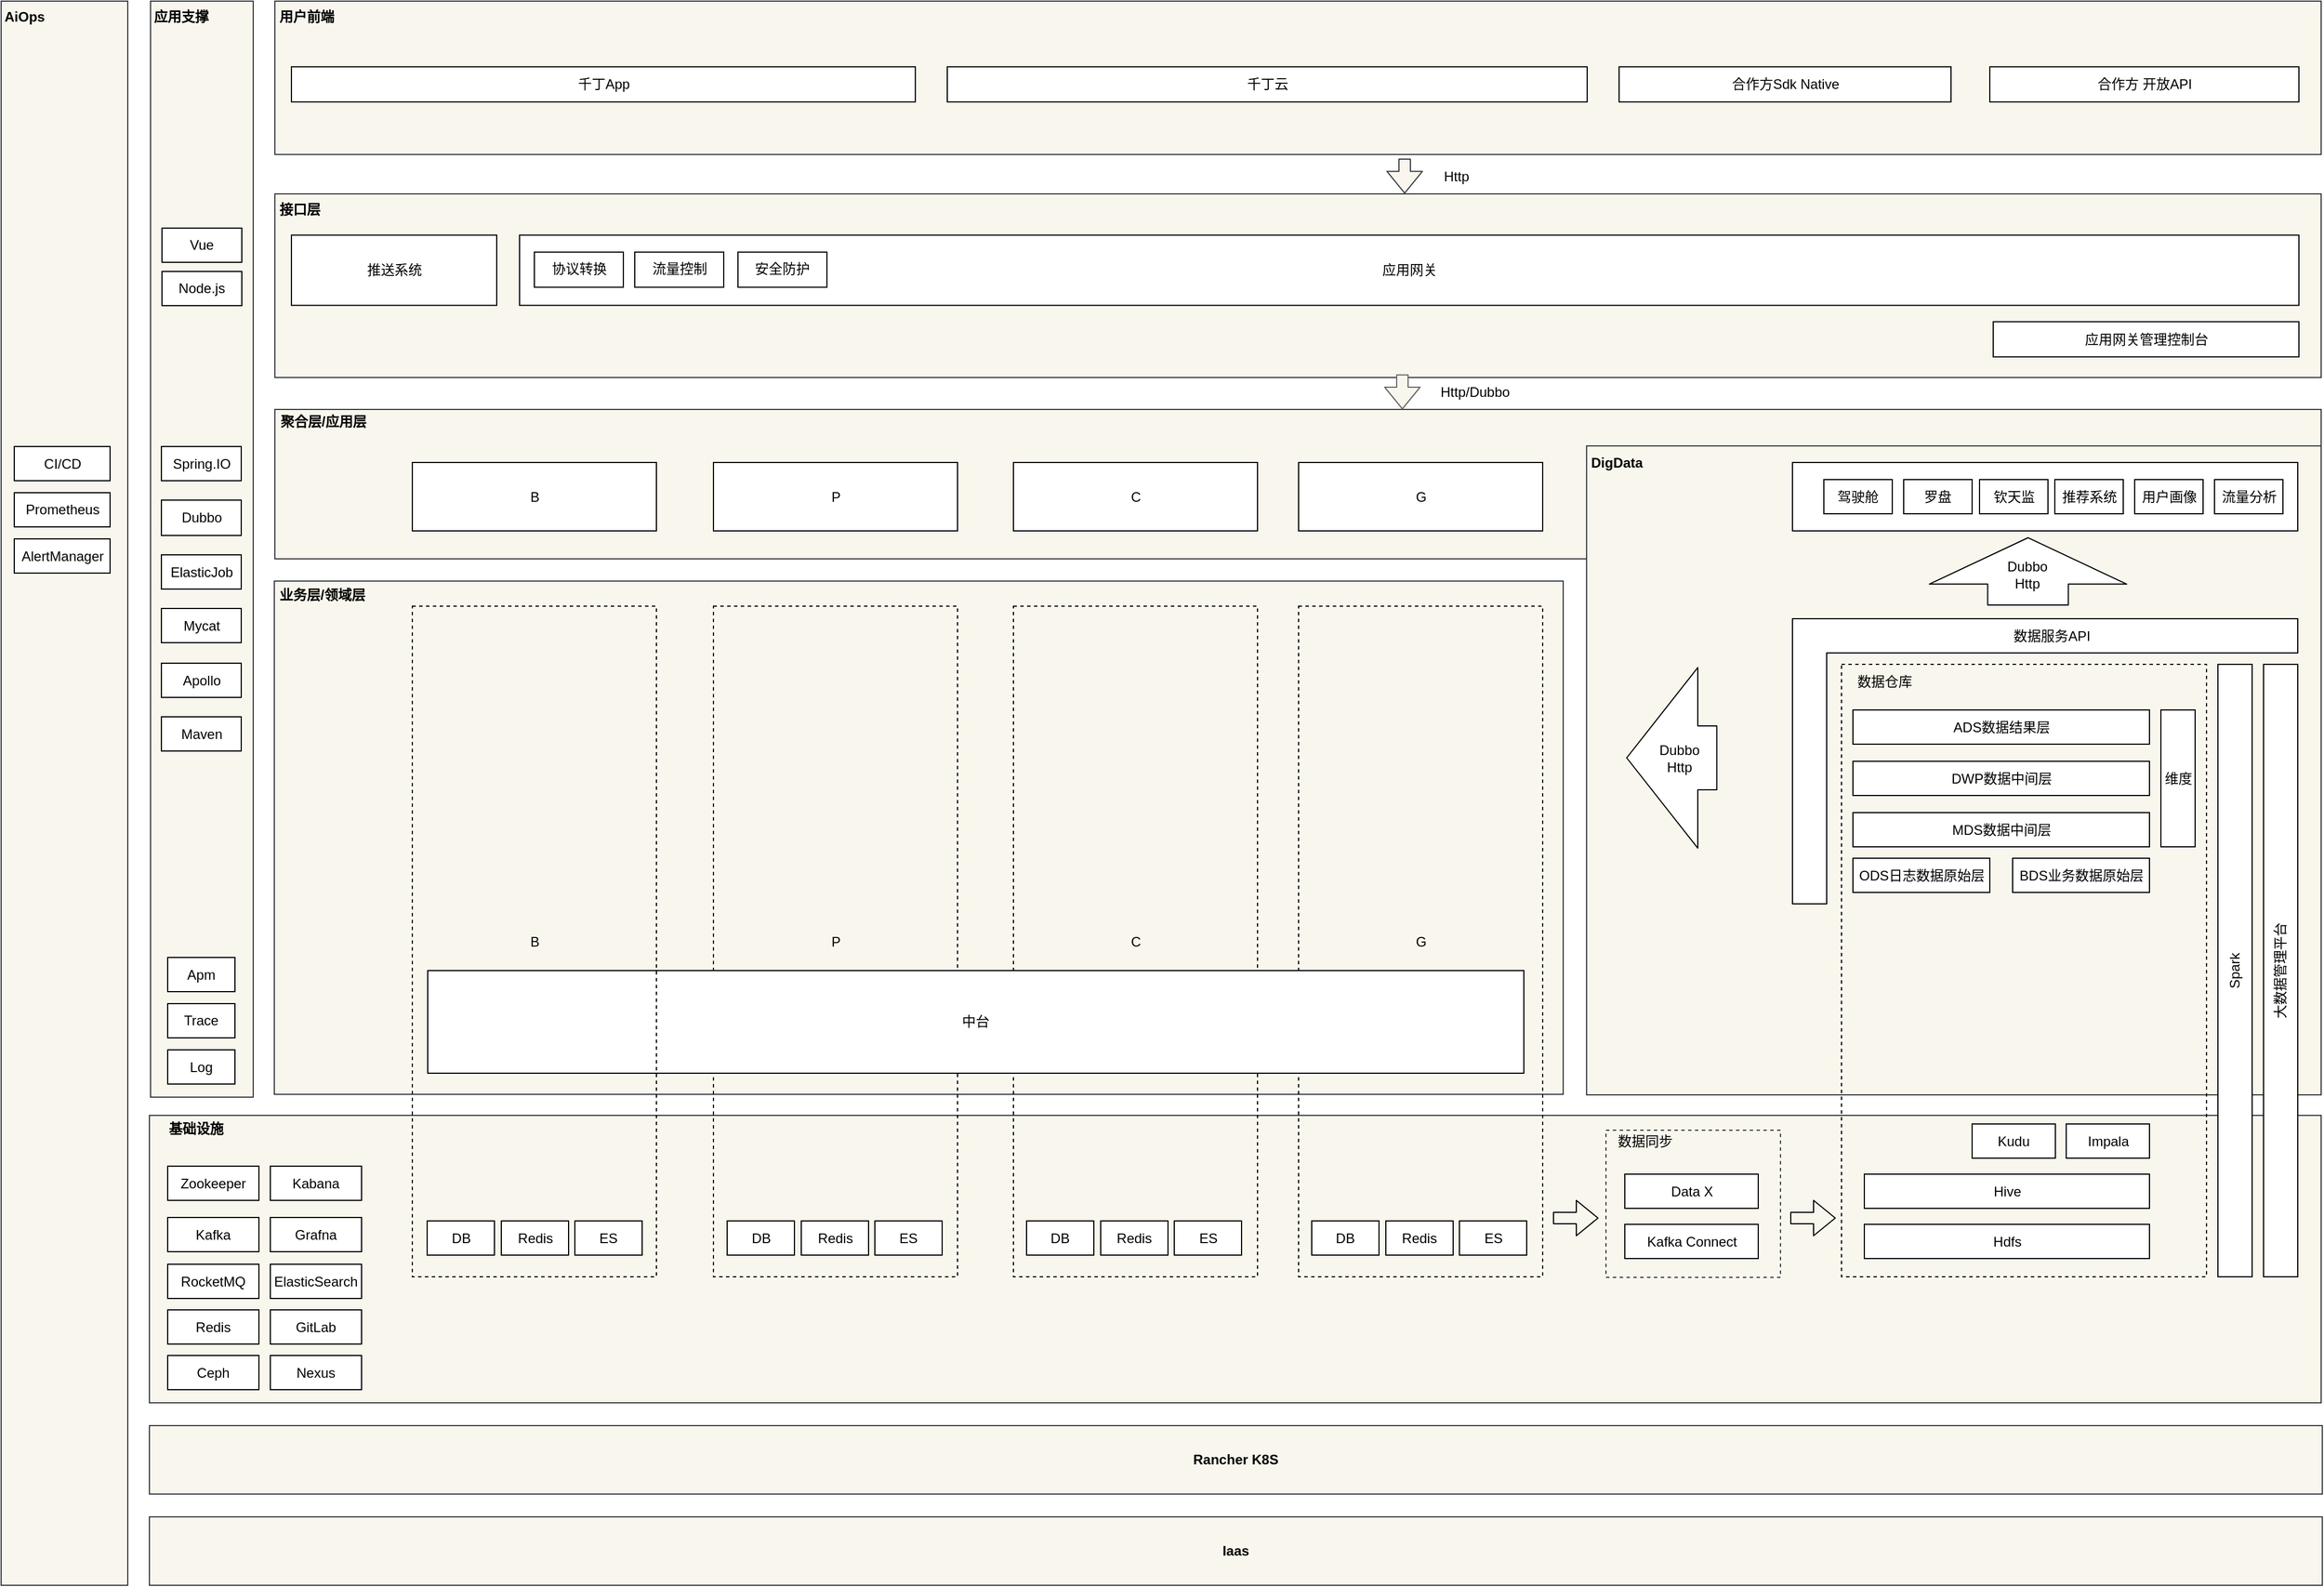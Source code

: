 <mxfile version="10.5.9" type="github"><diagram id="gZfXgEAvMZiGliKcLrUv" name="第 1 页"><mxGraphModel dx="1930" dy="1080" grid="1" gridSize="10" guides="1" tooltips="1" connect="1" arrows="1" fold="1" page="1" pageScale="1" pageWidth="2336" pageHeight="1654" math="0" shadow="0"><root><mxCell id="0"/><mxCell id="1" parent="0"/><mxCell id="lrTJqoWc7KFbBYRk6h20-236" value="" style="rounded=0;whiteSpace=wrap;html=1;fillColor=#f9f7ed;strokeColor=#36393d;" vertex="1" parent="1"><mxGeometry x="276" y="1127" width="1904" height="252" as="geometry"/></mxCell><mxCell id="lrTJqoWc7KFbBYRk6h20-272" value="" style="rounded=0;whiteSpace=wrap;html=1;fillColor=#f9f7ed;strokeColor=#36393d;" vertex="1" parent="1"><mxGeometry x="385.5" y="658.5" width="1130" height="450" as="geometry"/></mxCell><mxCell id="JePJEdjQb_DwqaGJ7nX6-8" value="" style="rounded=0;whiteSpace=wrap;html=1;fillColor=#f9f7ed;strokeColor=#36393d;" parent="1" vertex="1"><mxGeometry x="386" y="508" width="1794" height="131" as="geometry"/></mxCell><mxCell id="lrTJqoWc7KFbBYRk6h20-53" value="" style="rounded=0;whiteSpace=wrap;html=1;fillColor=#f9f7ed;strokeColor=#36393d;" vertex="1" parent="1"><mxGeometry x="1536" y="540" width="644" height="569" as="geometry"/></mxCell><mxCell id="lrTJqoWc7KFbBYRk6h20-26" value="" style="rounded=0;whiteSpace=wrap;html=1;dashed=1;fillColor=none;" vertex="1" parent="1"><mxGeometry x="1759.5" y="731.5" width="320" height="537" as="geometry"/></mxCell><mxCell id="JePJEdjQb_DwqaGJ7nX6-13" value="" style="rounded=0;whiteSpace=wrap;html=1;" parent="1" vertex="1"><mxGeometry x="1716.5" y="554.5" width="443" height="60" as="geometry"/></mxCell><mxCell id="lrTJqoWc7KFbBYRk6h20-5" value="&lt;b&gt;Rancher K8S&lt;/b&gt;" style="rounded=0;whiteSpace=wrap;html=1;fillColor=#f9f7ed;strokeColor=#36393d;" vertex="1" parent="1"><mxGeometry x="276" y="1399" width="1905" height="60" as="geometry"/></mxCell><mxCell id="lrTJqoWc7KFbBYRk6h20-6" value="&lt;b&gt;Iaas&lt;/b&gt;" style="rounded=0;whiteSpace=wrap;html=1;fillColor=#f9f7ed;strokeColor=#36393d;" vertex="1" parent="1"><mxGeometry x="276" y="1479" width="1905" height="60" as="geometry"/></mxCell><mxCell id="lrTJqoWc7KFbBYRk6h20-11" value="ODS日志数据原始层" style="rounded=0;whiteSpace=wrap;html=1;" vertex="1" parent="1"><mxGeometry x="1769.5" y="901.5" width="120" height="30" as="geometry"/></mxCell><mxCell id="lrTJqoWc7KFbBYRk6h20-12" value="BDS业务数据原始层" style="rounded=0;whiteSpace=wrap;html=1;" vertex="1" parent="1"><mxGeometry x="1909.5" y="901.5" width="120" height="30" as="geometry"/></mxCell><mxCell id="lrTJqoWc7KFbBYRk6h20-13" value="MDS数据中间层" style="rounded=0;whiteSpace=wrap;html=1;" vertex="1" parent="1"><mxGeometry x="1769.5" y="861.5" width="260" height="30" as="geometry"/></mxCell><mxCell id="lrTJqoWc7KFbBYRk6h20-16" value="DWP数据中间层" style="rounded=0;whiteSpace=wrap;html=1;" vertex="1" parent="1"><mxGeometry x="1769.5" y="816.5" width="260" height="30" as="geometry"/></mxCell><mxCell id="lrTJqoWc7KFbBYRk6h20-17" value="ADS数据结果层" style="rounded=0;whiteSpace=wrap;html=1;" vertex="1" parent="1"><mxGeometry x="1769.5" y="771.5" width="260" height="30" as="geometry"/></mxCell><mxCell id="lrTJqoWc7KFbBYRk6h20-18" value="大数据管理平台" style="rounded=0;whiteSpace=wrap;html=1;verticalAlign=middle;horizontal=0;flipH=1;flipV=1;" vertex="1" parent="1"><mxGeometry x="2129.5" y="731.5" width="30" height="537" as="geometry"/></mxCell><mxCell id="lrTJqoWc7KFbBYRk6h20-19" value="维度&lt;br&gt;" style="rounded=0;whiteSpace=wrap;html=1;" vertex="1" parent="1"><mxGeometry x="2039.5" y="771.5" width="30" height="120" as="geometry"/></mxCell><mxCell id="lrTJqoWc7KFbBYRk6h20-23" value="Spark" style="rounded=0;whiteSpace=wrap;html=1;horizontal=0;verticalAlign=middle;flipH=1;flipV=1;" vertex="1" parent="1"><mxGeometry x="2089.5" y="731.5" width="30" height="537" as="geometry"/></mxCell><mxCell id="lrTJqoWc7KFbBYRk6h20-28" value="&lt;span style=&quot;font-weight: normal&quot;&gt;数据仓库&lt;/span&gt;" style="text;html=1;strokeColor=none;fillColor=none;align=center;verticalAlign=middle;whiteSpace=wrap;rounded=0;dashed=1;fontStyle=1" vertex="1" parent="1"><mxGeometry x="1759.5" y="736.5" width="75" height="20" as="geometry"/></mxCell><mxCell id="lrTJqoWc7KFbBYRk6h20-42" value="推荐系统" style="rounded=0;whiteSpace=wrap;html=1;" vertex="1" parent="1"><mxGeometry x="1946.5" y="569.5" width="60" height="30" as="geometry"/></mxCell><mxCell id="lrTJqoWc7KFbBYRk6h20-43" value="用户画像" style="rounded=0;whiteSpace=wrap;html=1;" vertex="1" parent="1"><mxGeometry x="2016.5" y="569.5" width="60" height="30" as="geometry"/></mxCell><mxCell id="lrTJqoWc7KFbBYRk6h20-44" value="流量分析" style="rounded=0;whiteSpace=wrap;html=1;" vertex="1" parent="1"><mxGeometry x="2086.5" y="569.5" width="60" height="30" as="geometry"/></mxCell><mxCell id="lrTJqoWc7KFbBYRk6h20-45" value="驾驶舱" style="rounded=0;whiteSpace=wrap;html=1;" vertex="1" parent="1"><mxGeometry x="1744" y="569.5" width="60" height="30" as="geometry"/></mxCell><mxCell id="lrTJqoWc7KFbBYRk6h20-46" value="罗盘" style="rounded=0;whiteSpace=wrap;html=1;" vertex="1" parent="1"><mxGeometry x="1814" y="569.5" width="60" height="30" as="geometry"/></mxCell><mxCell id="lrTJqoWc7KFbBYRk6h20-47" value="钦天监" style="rounded=0;whiteSpace=wrap;html=1;" vertex="1" parent="1"><mxGeometry x="1880.5" y="569.5" width="60" height="30" as="geometry"/></mxCell><mxCell id="lrTJqoWc7KFbBYRk6h20-48" value="" style="shape=corner;whiteSpace=wrap;html=1;dx=30;dy=30;" vertex="1" parent="1"><mxGeometry x="1716.5" y="691.5" width="443" height="250" as="geometry"/></mxCell><mxCell id="lrTJqoWc7KFbBYRk6h20-50" value="数据服务API" style="text;html=1;strokeColor=none;fillColor=none;align=center;verticalAlign=middle;whiteSpace=wrap;rounded=0;" vertex="1" parent="1"><mxGeometry x="1893.5" y="696.5" width="100" height="20" as="geometry"/></mxCell><mxCell id="lrTJqoWc7KFbBYRk6h20-54" value="DigData" style="text;html=1;strokeColor=none;fillColor=none;align=left;verticalAlign=middle;whiteSpace=wrap;rounded=0;dashed=1;fontStyle=1" vertex="1" parent="1"><mxGeometry x="1538" y="544.5" width="69" height="20" as="geometry"/></mxCell><mxCell id="lrTJqoWc7KFbBYRk6h20-96" value="Hdfs" style="rounded=0;whiteSpace=wrap;html=1;" vertex="1" parent="1"><mxGeometry x="1779.5" y="1222.5" width="250" height="30" as="geometry"/></mxCell><mxCell id="lrTJqoWc7KFbBYRk6h20-108" value="G" style="rounded=0;whiteSpace=wrap;html=1;fillColor=none;dashed=1;" vertex="1" parent="1"><mxGeometry x="1283.5" y="680.5" width="214" height="588" as="geometry"/></mxCell><mxCell id="lrTJqoWc7KFbBYRk6h20-133" value="DB" style="rounded=0;whiteSpace=wrap;html=1;strokeWidth=1;" vertex="1" parent="1"><mxGeometry x="519.5" y="1219.5" width="59" height="30" as="geometry"/></mxCell><mxCell id="lrTJqoWc7KFbBYRk6h20-134" value="ES" style="rounded=0;whiteSpace=wrap;html=1;strokeWidth=1;" vertex="1" parent="1"><mxGeometry x="649" y="1219.5" width="59" height="30" as="geometry"/></mxCell><mxCell id="lrTJqoWc7KFbBYRk6h20-135" value="Redis" style="rounded=0;whiteSpace=wrap;html=1;strokeWidth=1;" vertex="1" parent="1"><mxGeometry x="584.5" y="1219.5" width="59" height="30" as="geometry"/></mxCell><mxCell id="lrTJqoWc7KFbBYRk6h20-168" value="" style="rounded=0;whiteSpace=wrap;html=1;fillColor=#f9f7ed;strokeColor=#36393d;" vertex="1" parent="1"><mxGeometry x="146" y="150" width="111" height="1389" as="geometry"/></mxCell><mxCell id="lrTJqoWc7KFbBYRk6h20-170" value="" style="rounded=0;whiteSpace=wrap;html=1;fillColor=#f9f7ed;strokeColor=#36393d;" vertex="1" parent="1"><mxGeometry x="277" y="150" width="90" height="961" as="geometry"/></mxCell><mxCell id="lrTJqoWc7KFbBYRk6h20-71" value="Dubbo" style="rounded=0;whiteSpace=wrap;html=1;strokeWidth=1;" vertex="1" parent="1"><mxGeometry x="286.5" y="587.5" width="70" height="31" as="geometry"/></mxCell><mxCell id="lrTJqoWc7KFbBYRk6h20-70" value="Spring.IO" style="rounded=0;whiteSpace=wrap;html=1;strokeWidth=1;" vertex="1" parent="1"><mxGeometry x="286.5" y="540.5" width="70" height="30" as="geometry"/></mxCell><mxCell id="lrTJqoWc7KFbBYRk6h20-72" value="ElasticJob" style="rounded=0;whiteSpace=wrap;html=1;strokeWidth=1;" vertex="1" parent="1"><mxGeometry x="286.5" y="635.5" width="70" height="30" as="geometry"/></mxCell><mxCell id="lrTJqoWc7KFbBYRk6h20-73" value="Mycat" style="rounded=0;whiteSpace=wrap;html=1;strokeWidth=1;" vertex="1" parent="1"><mxGeometry x="286.5" y="682.5" width="70" height="30" as="geometry"/></mxCell><mxCell id="lrTJqoWc7KFbBYRk6h20-76" value="Apollo" style="rounded=0;whiteSpace=wrap;html=1;strokeWidth=1;" vertex="1" parent="1"><mxGeometry x="286.5" y="730.5" width="70" height="30" as="geometry"/></mxCell><mxCell id="lrTJqoWc7KFbBYRk6h20-172" value="Maven" style="rounded=0;whiteSpace=wrap;html=1;strokeWidth=1;" vertex="1" parent="1"><mxGeometry x="286.5" y="777.5" width="70" height="30" as="geometry"/></mxCell><mxCell id="lrTJqoWc7KFbBYRk6h20-176" value="CI/CD" style="rounded=0;whiteSpace=wrap;html=1;strokeWidth=1;" vertex="1" parent="1"><mxGeometry x="157.5" y="540.5" width="84" height="30" as="geometry"/></mxCell><mxCell id="lrTJqoWc7KFbBYRk6h20-177" value="Prometheus" style="rounded=0;whiteSpace=wrap;html=1;strokeWidth=1;" vertex="1" parent="1"><mxGeometry x="157.5" y="581" width="84" height="30" as="geometry"/></mxCell><mxCell id="lrTJqoWc7KFbBYRk6h20-178" value="AlertManager" style="rounded=0;whiteSpace=wrap;html=1;strokeWidth=1;" vertex="1" parent="1"><mxGeometry x="157.5" y="621.5" width="84" height="30" as="geometry"/></mxCell><mxCell id="lrTJqoWc7KFbBYRk6h20-179" value="Zookeeper" style="rounded=0;whiteSpace=wrap;html=1;strokeWidth=1;" vertex="1" parent="1"><mxGeometry x="292" y="1171.5" width="80" height="30" as="geometry"/></mxCell><mxCell id="lrTJqoWc7KFbBYRk6h20-217" value="P" style="rounded=0;whiteSpace=wrap;html=1;fillColor=none;dashed=1;" vertex="1" parent="1"><mxGeometry x="770.5" y="680.5" width="214" height="588" as="geometry"/></mxCell><mxCell id="lrTJqoWc7KFbBYRk6h20-218" value="C" style="rounded=0;whiteSpace=wrap;html=1;fillColor=none;dashed=1;" vertex="1" parent="1"><mxGeometry x="1033.5" y="680.5" width="214" height="588" as="geometry"/></mxCell><mxCell id="lrTJqoWc7KFbBYRk6h20-219" value="DB" style="rounded=0;whiteSpace=wrap;html=1;strokeWidth=1;" vertex="1" parent="1"><mxGeometry x="782.5" y="1219.5" width="59" height="30" as="geometry"/></mxCell><mxCell id="lrTJqoWc7KFbBYRk6h20-220" value="ES" style="rounded=0;whiteSpace=wrap;html=1;strokeWidth=1;" vertex="1" parent="1"><mxGeometry x="912" y="1219.5" width="59" height="30" as="geometry"/></mxCell><mxCell id="lrTJqoWc7KFbBYRk6h20-221" value="Redis" style="rounded=0;whiteSpace=wrap;html=1;strokeWidth=1;" vertex="1" parent="1"><mxGeometry x="847.5" y="1219.5" width="59" height="30" as="geometry"/></mxCell><mxCell id="lrTJqoWc7KFbBYRk6h20-222" value="DB" style="rounded=0;whiteSpace=wrap;html=1;strokeWidth=1;" vertex="1" parent="1"><mxGeometry x="1045" y="1219.5" width="59" height="30" as="geometry"/></mxCell><mxCell id="lrTJqoWc7KFbBYRk6h20-223" value="ES" style="rounded=0;whiteSpace=wrap;html=1;strokeWidth=1;" vertex="1" parent="1"><mxGeometry x="1174.5" y="1219.5" width="59" height="30" as="geometry"/></mxCell><mxCell id="lrTJqoWc7KFbBYRk6h20-224" value="Redis" style="rounded=0;whiteSpace=wrap;html=1;strokeWidth=1;" vertex="1" parent="1"><mxGeometry x="1110" y="1219.5" width="59" height="30" as="geometry"/></mxCell><mxCell id="lrTJqoWc7KFbBYRk6h20-225" value="DB" style="rounded=0;whiteSpace=wrap;html=1;strokeWidth=1;" vertex="1" parent="1"><mxGeometry x="1295" y="1219.5" width="59" height="30" as="geometry"/></mxCell><mxCell id="lrTJqoWc7KFbBYRk6h20-226" value="ES" style="rounded=0;whiteSpace=wrap;html=1;strokeWidth=1;" vertex="1" parent="1"><mxGeometry x="1424.5" y="1219.5" width="59" height="30" as="geometry"/></mxCell><mxCell id="lrTJqoWc7KFbBYRk6h20-227" value="Redis" style="rounded=0;whiteSpace=wrap;html=1;strokeWidth=1;" vertex="1" parent="1"><mxGeometry x="1360" y="1219.5" width="59" height="30" as="geometry"/></mxCell><mxCell id="lrTJqoWc7KFbBYRk6h20-244" value="Kafka" style="rounded=0;whiteSpace=wrap;html=1;strokeWidth=1;" vertex="1" parent="1"><mxGeometry x="292" y="1216.5" width="80" height="30" as="geometry"/></mxCell><mxCell id="lrTJqoWc7KFbBYRk6h20-245" value="RocketMQ" style="rounded=0;whiteSpace=wrap;html=1;strokeWidth=1;" vertex="1" parent="1"><mxGeometry x="292" y="1257.5" width="80" height="30" as="geometry"/></mxCell><mxCell id="lrTJqoWc7KFbBYRk6h20-246" value="&lt;b&gt;基础设施&lt;/b&gt;" style="text;html=1;strokeColor=none;fillColor=#f9f7ed;align=center;verticalAlign=middle;whiteSpace=wrap;rounded=0;dashed=1;" vertex="1" parent="1"><mxGeometry x="276.5" y="1128.5" width="80" height="20" as="geometry"/></mxCell><mxCell id="lrTJqoWc7KFbBYRk6h20-249" value="中台" style="rounded=0;whiteSpace=wrap;html=1;" vertex="1" parent="1"><mxGeometry x="520" y="1000" width="961" height="90" as="geometry"/></mxCell><mxCell id="lrTJqoWc7KFbBYRk6h20-251" value="Kafka Connect" style="rounded=0;whiteSpace=wrap;html=1;strokeWidth=1;" vertex="1" parent="1"><mxGeometry x="1569.5" y="1222.5" width="117" height="30" as="geometry"/></mxCell><mxCell id="lrTJqoWc7KFbBYRk6h20-252" value="Data X" style="rounded=0;whiteSpace=wrap;html=1;strokeWidth=1;" vertex="1" parent="1"><mxGeometry x="1569.5" y="1178.5" width="117" height="30" as="geometry"/></mxCell><mxCell id="lrTJqoWc7KFbBYRk6h20-253" value="Hive" style="rounded=0;whiteSpace=wrap;html=1;" vertex="1" parent="1"><mxGeometry x="1779.5" y="1178.5" width="250" height="30" as="geometry"/></mxCell><mxCell id="lrTJqoWc7KFbBYRk6h20-255" value="Impala" style="rounded=0;whiteSpace=wrap;html=1;" vertex="1" parent="1"><mxGeometry x="1956.5" y="1134.5" width="73" height="30" as="geometry"/></mxCell><mxCell id="lrTJqoWc7KFbBYRk6h20-256" value="Kudu" style="rounded=0;whiteSpace=wrap;html=1;" vertex="1" parent="1"><mxGeometry x="1874" y="1134.5" width="73" height="30" as="geometry"/></mxCell><mxCell id="lrTJqoWc7KFbBYRk6h20-260" value="&lt;span style=&quot;font-weight: normal&quot;&gt;数据同步&lt;/span&gt;" style="text;html=1;strokeColor=none;fillColor=none;align=center;verticalAlign=middle;whiteSpace=wrap;rounded=0;dashed=1;fontStyle=1" vertex="1" parent="1"><mxGeometry x="1553" y="1139.5" width="69" height="20" as="geometry"/></mxCell><mxCell id="lrTJqoWc7KFbBYRk6h20-259" value="" style="rounded=0;whiteSpace=wrap;html=1;dashed=1;fillColor=none;strokeColor=#36393d;" vertex="1" parent="1"><mxGeometry x="1553" y="1140" width="153" height="129" as="geometry"/></mxCell><mxCell id="lrTJqoWc7KFbBYRk6h20-267" value="B" style="rounded=0;whiteSpace=wrap;html=1;" vertex="1" parent="1"><mxGeometry x="506.5" y="554.5" width="214" height="60" as="geometry"/></mxCell><mxCell id="lrTJqoWc7KFbBYRk6h20-268" value="P" style="rounded=0;whiteSpace=wrap;html=1;" vertex="1" parent="1"><mxGeometry x="770.5" y="554.5" width="214" height="60" as="geometry"/></mxCell><mxCell id="lrTJqoWc7KFbBYRk6h20-270" value="C" style="rounded=0;whiteSpace=wrap;html=1;" vertex="1" parent="1"><mxGeometry x="1033.5" y="554.5" width="214" height="60" as="geometry"/></mxCell><mxCell id="lrTJqoWc7KFbBYRk6h20-271" value="G" style="rounded=0;whiteSpace=wrap;html=1;" vertex="1" parent="1"><mxGeometry x="1283.5" y="554.5" width="214" height="60" as="geometry"/></mxCell><mxCell id="lrTJqoWc7KFbBYRk6h20-264" value="" style="shape=flexArrow;endArrow=classic;html=1;" edge="1" parent="1"><mxGeometry width="50" height="50" relative="1" as="geometry"><mxPoint x="1506.5" y="1217" as="sourcePoint"/><mxPoint x="1546.5" y="1217" as="targetPoint"/></mxGeometry></mxCell><mxCell id="lrTJqoWc7KFbBYRk6h20-265" value="" style="shape=flexArrow;endArrow=classic;html=1;" edge="1" parent="1"><mxGeometry width="50" height="50" relative="1" as="geometry"><mxPoint x="1714.5" y="1217" as="sourcePoint"/><mxPoint x="1754.5" y="1217" as="targetPoint"/></mxGeometry></mxCell><mxCell id="lrTJqoWc7KFbBYRk6h20-162" value="Apm" style="rounded=0;whiteSpace=wrap;html=1;strokeWidth=1;" vertex="1" parent="1"><mxGeometry x="292" y="988.5" width="59" height="30" as="geometry"/></mxCell><mxCell id="lrTJqoWc7KFbBYRk6h20-163" value="Trace" style="rounded=0;whiteSpace=wrap;html=1;strokeWidth=1;" vertex="1" parent="1"><mxGeometry x="292" y="1029" width="59" height="30" as="geometry"/></mxCell><mxCell id="lrTJqoWc7KFbBYRk6h20-166" value="Log" style="rounded=0;whiteSpace=wrap;html=1;strokeWidth=1;" vertex="1" parent="1"><mxGeometry x="292" y="1069.5" width="59" height="30" as="geometry"/></mxCell><mxCell id="lrTJqoWc7KFbBYRk6h20-273" value="&lt;b&gt;业务层/领域层&lt;/b&gt;" style="text;html=1;strokeColor=none;fillColor=#f9f7ed;align=left;verticalAlign=middle;whiteSpace=wrap;rounded=0;dashed=1;" vertex="1" parent="1"><mxGeometry x="387.5" y="660.5" width="80" height="20" as="geometry"/></mxCell><mxCell id="lrTJqoWc7KFbBYRk6h20-278" value="&lt;b&gt;聚合层/应用层&lt;/b&gt;" style="text;html=1;strokeColor=none;fillColor=#f9f7ed;align=left;verticalAlign=middle;whiteSpace=wrap;rounded=0;dashed=1;" vertex="1" parent="1"><mxGeometry x="388.5" y="508.5" width="80" height="20" as="geometry"/></mxCell><mxCell id="lrTJqoWc7KFbBYRk6h20-280" value="Redis" style="rounded=0;whiteSpace=wrap;html=1;strokeWidth=1;" vertex="1" parent="1"><mxGeometry x="292" y="1297.5" width="80" height="30" as="geometry"/></mxCell><mxCell id="lrTJqoWc7KFbBYRk6h20-281" value="Ceph" style="rounded=0;whiteSpace=wrap;html=1;strokeWidth=1;" vertex="1" parent="1"><mxGeometry x="292" y="1337.5" width="80" height="30" as="geometry"/></mxCell><mxCell id="lrTJqoWc7KFbBYRk6h20-282" value="Kabana" style="rounded=0;whiteSpace=wrap;html=1;strokeWidth=1;" vertex="1" parent="1"><mxGeometry x="382" y="1171.5" width="80" height="30" as="geometry"/></mxCell><mxCell id="lrTJqoWc7KFbBYRk6h20-283" value="Grafna" style="rounded=0;whiteSpace=wrap;html=1;strokeWidth=1;" vertex="1" parent="1"><mxGeometry x="382" y="1216.5" width="80" height="30" as="geometry"/></mxCell><mxCell id="lrTJqoWc7KFbBYRk6h20-284" value="ElasticSearch" style="rounded=0;whiteSpace=wrap;html=1;strokeWidth=1;" vertex="1" parent="1"><mxGeometry x="382" y="1257.5" width="80" height="30" as="geometry"/></mxCell><mxCell id="lrTJqoWc7KFbBYRk6h20-321" value="Vue" style="rounded=0;whiteSpace=wrap;html=1;strokeWidth=1;" vertex="1" parent="1"><mxGeometry x="287" y="349" width="70" height="30" as="geometry"/></mxCell><mxCell id="lrTJqoWc7KFbBYRk6h20-322" value="Node.js" style="rounded=0;whiteSpace=wrap;html=1;strokeWidth=1;" vertex="1" parent="1"><mxGeometry x="287" y="387" width="70" height="30" as="geometry"/></mxCell><mxCell id="lrTJqoWc7KFbBYRk6h20-323" value="" style="shape=flexArrow;endArrow=classic;html=1;endWidth=101.333;endSize=20.44;width=56;fillColor=#ffffff;" edge="1" parent="1"><mxGeometry width="50" height="50" relative="1" as="geometry"><mxPoint x="1650.667" y="813.5" as="sourcePoint"/><mxPoint x="1570.667" y="813.5" as="targetPoint"/></mxGeometry></mxCell><mxCell id="lrTJqoWc7KFbBYRk6h20-335" value="Dubbo&lt;br&gt;Http&lt;br&gt;" style="text;html=1;resizable=0;points=[];align=center;verticalAlign=middle;labelBackgroundColor=#ffffff;direction=south;" vertex="1" connectable="0" parent="lrTJqoWc7KFbBYRk6h20-323"><mxGeometry x="-0.333" y="-7" relative="1" as="geometry"><mxPoint x="-7" y="7" as="offset"/></mxGeometry></mxCell><mxCell id="lrTJqoWc7KFbBYRk6h20-329" value="GitLab" style="rounded=0;whiteSpace=wrap;html=1;strokeWidth=1;" vertex="1" parent="1"><mxGeometry x="382" y="1297.5" width="80" height="30" as="geometry"/></mxCell><mxCell id="lrTJqoWc7KFbBYRk6h20-330" value="Nexus" style="rounded=0;whiteSpace=wrap;html=1;strokeWidth=1;" vertex="1" parent="1"><mxGeometry x="382" y="1337.5" width="80" height="30" as="geometry"/></mxCell><mxCell id="lrTJqoWc7KFbBYRk6h20-331" value="&lt;b&gt;应用支撑&lt;br&gt;&lt;/b&gt;" style="text;html=1;strokeColor=none;fillColor=#f9f7ed;align=left;verticalAlign=middle;whiteSpace=wrap;rounded=0;dashed=1;" vertex="1" parent="1"><mxGeometry x="278" y="153.828" width="80" height="20" as="geometry"/></mxCell><mxCell id="lrTJqoWc7KFbBYRk6h20-333" value="" style="shape=flexArrow;endArrow=classic;html=1;endWidth=101.333;endSize=13.227;width=70.667;fillColor=#ffffff;" edge="1" parent="1"><mxGeometry width="50" height="50" relative="1" as="geometry"><mxPoint x="1923" y="680" as="sourcePoint"/><mxPoint x="1923" y="620" as="targetPoint"/></mxGeometry></mxCell><mxCell id="lrTJqoWc7KFbBYRk6h20-334" value="Dubbo&lt;br&gt;Http&lt;br&gt;" style="text;html=1;resizable=0;points=[];align=center;verticalAlign=middle;labelBackgroundColor=#ffffff;" vertex="1" connectable="0" parent="lrTJqoWc7KFbBYRk6h20-333"><mxGeometry x="0.333" y="-4" relative="1" as="geometry"><mxPoint x="-5.5" y="13" as="offset"/></mxGeometry></mxCell><mxCell id="lrTJqoWc7KFbBYRk6h20-336" value="&lt;b&gt;AiOps&lt;br&gt;&lt;/b&gt;" style="text;html=1;strokeColor=none;fillColor=#f9f7ed;align=left;verticalAlign=middle;whiteSpace=wrap;rounded=0;dashed=1;" vertex="1" parent="1"><mxGeometry x="147" y="153.828" width="80" height="20" as="geometry"/></mxCell><mxCell id="lrTJqoWc7KFbBYRk6h20-342" value="" style="rounded=0;whiteSpace=wrap;html=1;fillColor=#f9f7ed;strokeColor=#36393d;" vertex="1" parent="1"><mxGeometry x="386" y="150" width="1794" height="134.436" as="geometry"/></mxCell><mxCell id="lrTJqoWc7KFbBYRk6h20-337" value="" style="rounded=0;whiteSpace=wrap;html=1;fillColor=#f9f7ed;strokeColor=#36393d;" vertex="1" parent="1"><mxGeometry x="386" y="319" width="1794" height="161" as="geometry"/></mxCell><mxCell id="JePJEdjQb_DwqaGJ7nX6-7" value="推送系统" style="rounded=0;whiteSpace=wrap;html=1;" parent="1" vertex="1"><mxGeometry x="400.5" y="355.167" width="180" height="61.574" as="geometry"/></mxCell><mxCell id="lrTJqoWc7KFbBYRk6h20-3" value="应用网关" style="rounded=0;whiteSpace=wrap;html=1;" vertex="1" parent="1"><mxGeometry x="600.5" y="355.167" width="1560" height="61.574" as="geometry"/></mxCell><mxCell id="lrTJqoWc7KFbBYRk6h20-296" value="&lt;span style=&quot;font-weight: normal&quot;&gt;合作方Sdk Native&lt;/span&gt;" style="rounded=0;whiteSpace=wrap;html=1;fontStyle=1" vertex="1" parent="1"><mxGeometry x="1564.5" y="207.574" width="291" height="30.787" as="geometry"/></mxCell><mxCell id="lrTJqoWc7KFbBYRk6h20-298" value="&lt;span style=&quot;font-weight: 400&quot;&gt;千丁App&lt;/span&gt;" style="rounded=0;whiteSpace=wrap;html=1;fontStyle=1" vertex="1" parent="1"><mxGeometry x="400.5" y="207.574" width="547" height="30.787" as="geometry"/></mxCell><mxCell id="lrTJqoWc7KFbBYRk6h20-299" value="&lt;span style=&quot;font-weight: 400&quot;&gt;千丁云&lt;/span&gt;" style="rounded=0;whiteSpace=wrap;html=1;fontStyle=1" vertex="1" parent="1"><mxGeometry x="975.5" y="207.574" width="561" height="30.787" as="geometry"/></mxCell><mxCell id="lrTJqoWc7KFbBYRk6h20-300" value="" style="shape=flexArrow;endArrow=classic;html=1;fillColor=#F9F7ED;strokeColor=#36393d;" edge="1" parent="1"><mxGeometry width="50" height="50" relative="1" as="geometry"><mxPoint x="1376.5" y="287.987" as="sourcePoint"/><mxPoint x="1376.5" y="318.774" as="targetPoint"/></mxGeometry></mxCell><mxCell id="lrTJqoWc7KFbBYRk6h20-302" value="Http" style="text;html=1;strokeColor=none;fillColor=none;align=left;verticalAlign=middle;whiteSpace=wrap;rounded=0;dashed=1;" vertex="1" parent="1"><mxGeometry x="1408.5" y="293.698" width="40" height="20.525" as="geometry"/></mxCell><mxCell id="lrTJqoWc7KFbBYRk6h20-305" value="" style="shape=flexArrow;endArrow=classic;html=1;fillColor=#F9F7ED;strokeColor=#666666;" edge="1" parent="1"><mxGeometry width="50" height="50" relative="1" as="geometry"><mxPoint x="1374.5" y="477.213" as="sourcePoint"/><mxPoint x="1374.5" y="508.0" as="targetPoint"/></mxGeometry></mxCell><mxCell id="lrTJqoWc7KFbBYRk6h20-309" value="Http/Dubbo" style="text;html=1;strokeColor=none;fillColor=none;align=left;verticalAlign=middle;whiteSpace=wrap;rounded=0;dashed=1;" vertex="1" parent="1"><mxGeometry x="1405.5" y="483.134" width="40" height="20.525" as="geometry"/></mxCell><mxCell id="lrTJqoWc7KFbBYRk6h20-310" value="协议转换" style="rounded=0;whiteSpace=wrap;html=1;" vertex="1" parent="1"><mxGeometry x="613.5" y="370.048" width="78" height="30.787" as="geometry"/></mxCell><mxCell id="lrTJqoWc7KFbBYRk6h20-311" value="流量控制" style="rounded=0;whiteSpace=wrap;html=1;" vertex="1" parent="1"><mxGeometry x="701.5" y="370.048" width="78" height="30.787" as="geometry"/></mxCell><mxCell id="lrTJqoWc7KFbBYRk6h20-312" value="安全防护" style="rounded=0;whiteSpace=wrap;html=1;" vertex="1" parent="1"><mxGeometry x="792" y="370.048" width="78" height="30.787" as="geometry"/></mxCell><mxCell id="lrTJqoWc7KFbBYRk6h20-317" value="&lt;span style=&quot;font-weight: 400&quot;&gt;合作方 开放API&lt;/span&gt;" style="rounded=0;whiteSpace=wrap;html=1;fontStyle=1" vertex="1" parent="1"><mxGeometry x="1889.5" y="207.574" width="271" height="30.787" as="geometry"/></mxCell><mxCell id="lrTJqoWc7KFbBYRk6h20-325" value="&lt;span style=&quot;font-weight: 400&quot;&gt;应用网关管理控制台&lt;/span&gt;" style="rounded=0;whiteSpace=wrap;html=1;fontStyle=1" vertex="1" parent="1"><mxGeometry x="1892.5" y="431.108" width="268" height="30.787" as="geometry"/></mxCell><mxCell id="lrTJqoWc7KFbBYRk6h20-338" value="&lt;b&gt;接口层&lt;/b&gt;" style="text;html=1;strokeColor=none;fillColor=#f9f7ed;align=left;verticalAlign=middle;whiteSpace=wrap;rounded=0;dashed=1;" vertex="1" parent="1"><mxGeometry x="387.5" y="322.328" width="80" height="20.525" as="geometry"/></mxCell><mxCell id="lrTJqoWc7KFbBYRk6h20-345" value="&lt;b&gt;用户前端&lt;/b&gt;" style="text;html=1;strokeColor=none;fillColor=#f9f7ed;align=left;verticalAlign=middle;whiteSpace=wrap;rounded=0;dashed=1;" vertex="1" parent="1"><mxGeometry x="387.5" y="153.828" width="80" height="20.525" as="geometry"/></mxCell><mxCell id="JePJEdjQb_DwqaGJ7nX6-9" value="B" style="rounded=0;whiteSpace=wrap;html=1;fillColor=none;dashed=1;" parent="1" vertex="1"><mxGeometry x="506.5" y="680.5" width="214" height="588" as="geometry"/></mxCell></root></mxGraphModel></diagram></mxfile>